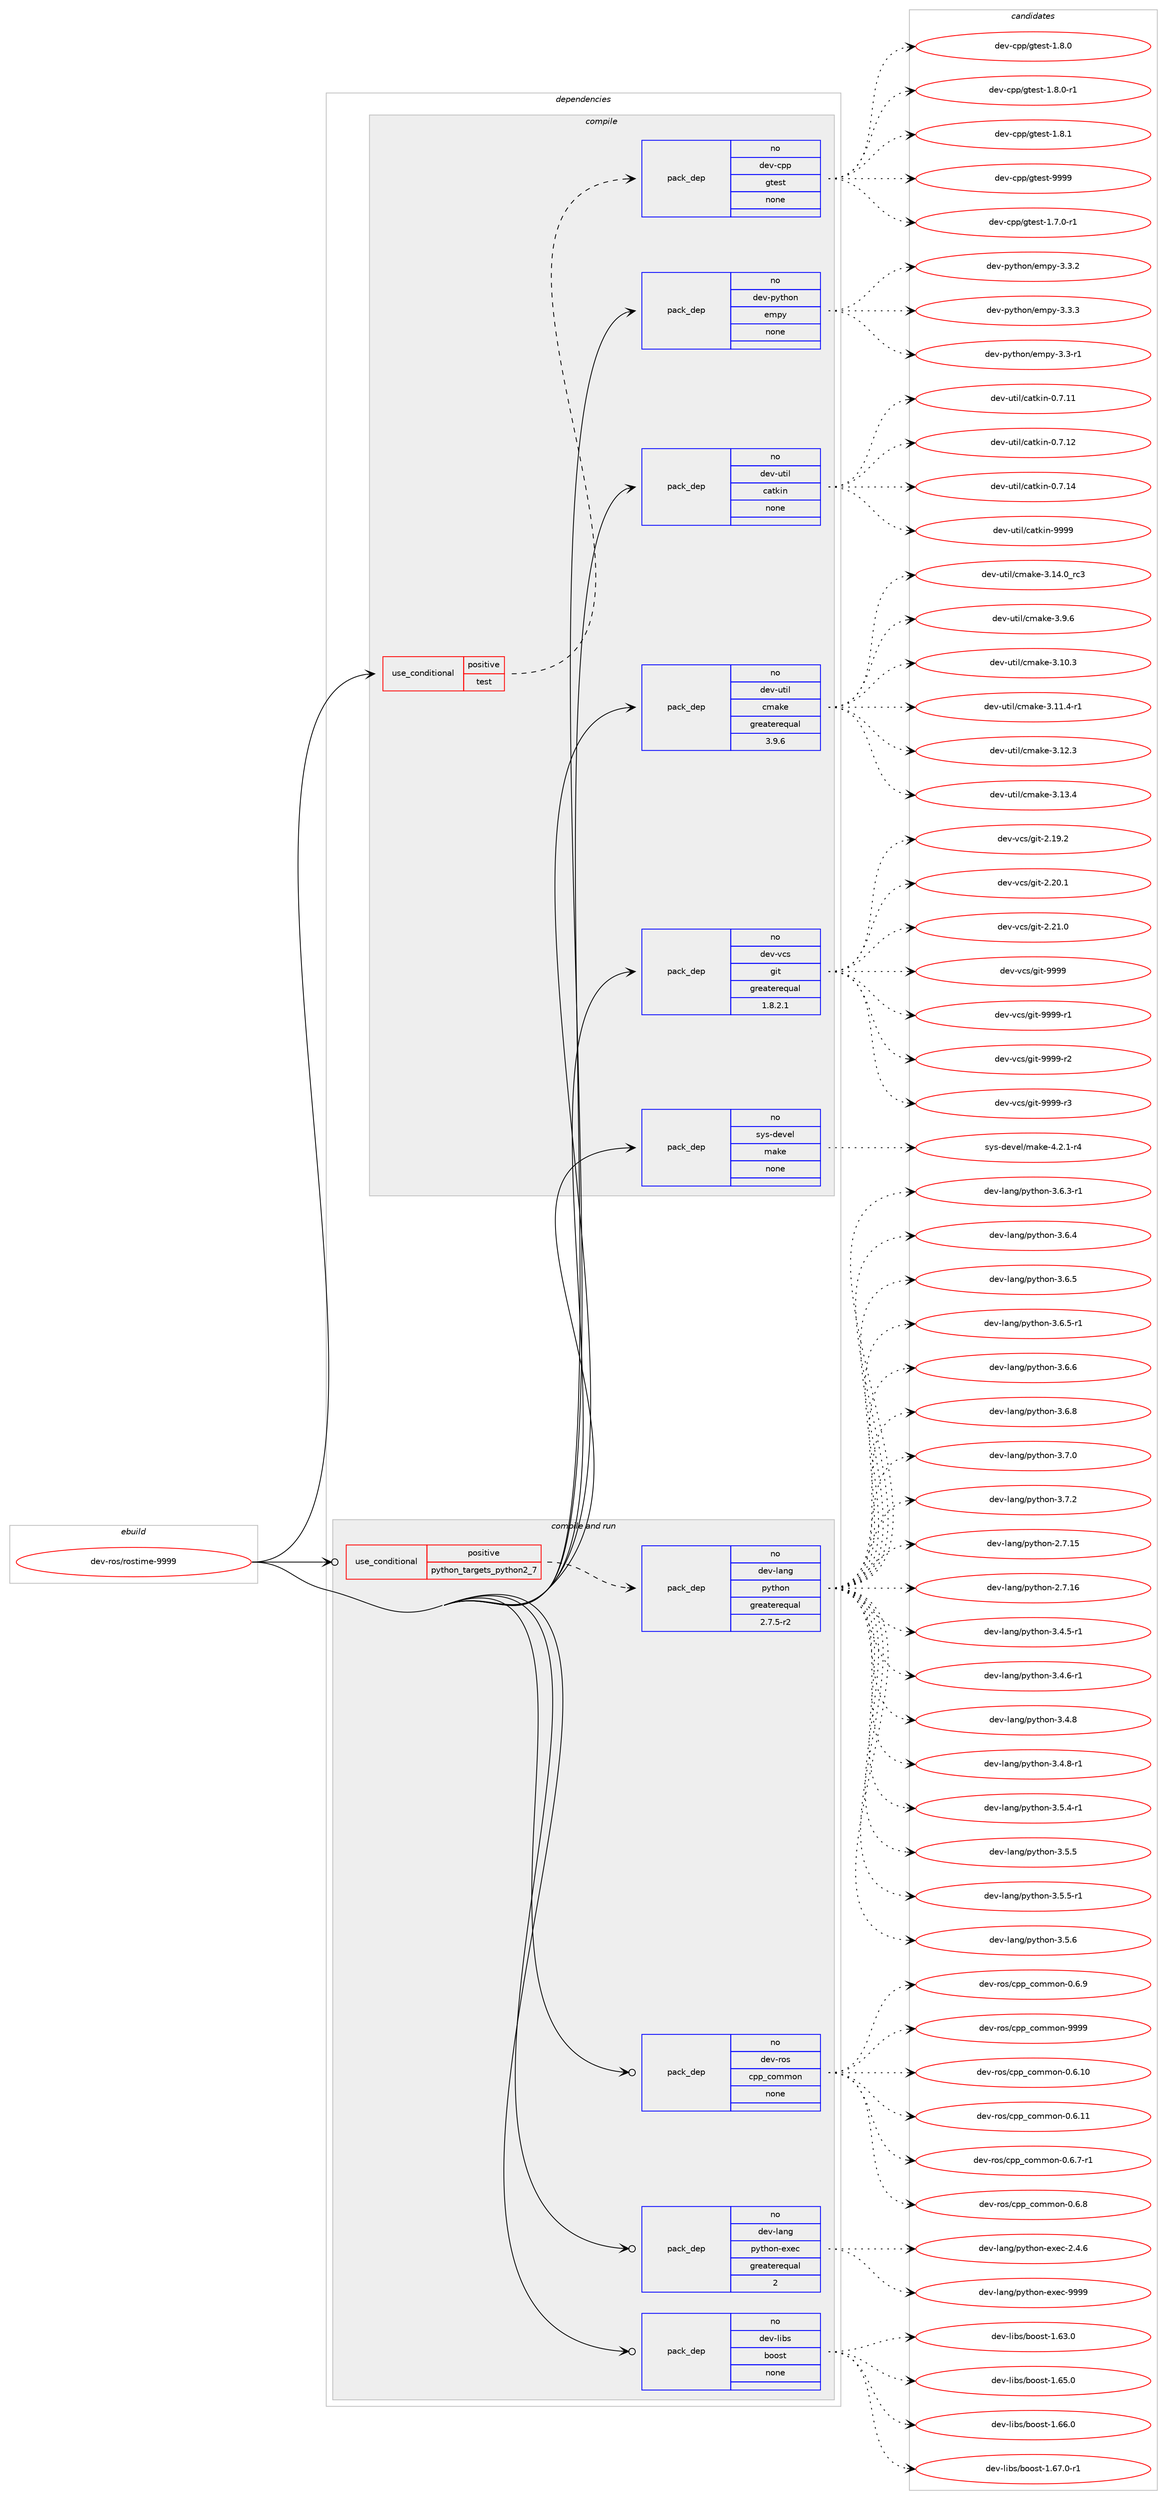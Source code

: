 digraph prolog {

# *************
# Graph options
# *************

newrank=true;
concentrate=true;
compound=true;
graph [rankdir=LR,fontname=Helvetica,fontsize=10,ranksep=1.5];#, ranksep=2.5, nodesep=0.2];
edge  [arrowhead=vee];
node  [fontname=Helvetica,fontsize=10];

# **********
# The ebuild
# **********

subgraph cluster_leftcol {
color=gray;
rank=same;
label=<<i>ebuild</i>>;
id [label="dev-ros/rostime-9999", color=red, width=4, href="../dev-ros/rostime-9999.svg"];
}

# ****************
# The dependencies
# ****************

subgraph cluster_midcol {
color=gray;
label=<<i>dependencies</i>>;
subgraph cluster_compile {
fillcolor="#eeeeee";
style=filled;
label=<<i>compile</i>>;
subgraph cond390413 {
dependency1468555 [label=<<TABLE BORDER="0" CELLBORDER="1" CELLSPACING="0" CELLPADDING="4"><TR><TD ROWSPAN="3" CELLPADDING="10">use_conditional</TD></TR><TR><TD>positive</TD></TR><TR><TD>test</TD></TR></TABLE>>, shape=none, color=red];
subgraph pack1054752 {
dependency1468556 [label=<<TABLE BORDER="0" CELLBORDER="1" CELLSPACING="0" CELLPADDING="4" WIDTH="220"><TR><TD ROWSPAN="6" CELLPADDING="30">pack_dep</TD></TR><TR><TD WIDTH="110">no</TD></TR><TR><TD>dev-cpp</TD></TR><TR><TD>gtest</TD></TR><TR><TD>none</TD></TR><TR><TD></TD></TR></TABLE>>, shape=none, color=blue];
}
dependency1468555:e -> dependency1468556:w [weight=20,style="dashed",arrowhead="vee"];
}
id:e -> dependency1468555:w [weight=20,style="solid",arrowhead="vee"];
subgraph pack1054753 {
dependency1468557 [label=<<TABLE BORDER="0" CELLBORDER="1" CELLSPACING="0" CELLPADDING="4" WIDTH="220"><TR><TD ROWSPAN="6" CELLPADDING="30">pack_dep</TD></TR><TR><TD WIDTH="110">no</TD></TR><TR><TD>dev-python</TD></TR><TR><TD>empy</TD></TR><TR><TD>none</TD></TR><TR><TD></TD></TR></TABLE>>, shape=none, color=blue];
}
id:e -> dependency1468557:w [weight=20,style="solid",arrowhead="vee"];
subgraph pack1054754 {
dependency1468558 [label=<<TABLE BORDER="0" CELLBORDER="1" CELLSPACING="0" CELLPADDING="4" WIDTH="220"><TR><TD ROWSPAN="6" CELLPADDING="30">pack_dep</TD></TR><TR><TD WIDTH="110">no</TD></TR><TR><TD>dev-util</TD></TR><TR><TD>catkin</TD></TR><TR><TD>none</TD></TR><TR><TD></TD></TR></TABLE>>, shape=none, color=blue];
}
id:e -> dependency1468558:w [weight=20,style="solid",arrowhead="vee"];
subgraph pack1054755 {
dependency1468559 [label=<<TABLE BORDER="0" CELLBORDER="1" CELLSPACING="0" CELLPADDING="4" WIDTH="220"><TR><TD ROWSPAN="6" CELLPADDING="30">pack_dep</TD></TR><TR><TD WIDTH="110">no</TD></TR><TR><TD>dev-util</TD></TR><TR><TD>cmake</TD></TR><TR><TD>greaterequal</TD></TR><TR><TD>3.9.6</TD></TR></TABLE>>, shape=none, color=blue];
}
id:e -> dependency1468559:w [weight=20,style="solid",arrowhead="vee"];
subgraph pack1054756 {
dependency1468560 [label=<<TABLE BORDER="0" CELLBORDER="1" CELLSPACING="0" CELLPADDING="4" WIDTH="220"><TR><TD ROWSPAN="6" CELLPADDING="30">pack_dep</TD></TR><TR><TD WIDTH="110">no</TD></TR><TR><TD>dev-vcs</TD></TR><TR><TD>git</TD></TR><TR><TD>greaterequal</TD></TR><TR><TD>1.8.2.1</TD></TR></TABLE>>, shape=none, color=blue];
}
id:e -> dependency1468560:w [weight=20,style="solid",arrowhead="vee"];
subgraph pack1054757 {
dependency1468561 [label=<<TABLE BORDER="0" CELLBORDER="1" CELLSPACING="0" CELLPADDING="4" WIDTH="220"><TR><TD ROWSPAN="6" CELLPADDING="30">pack_dep</TD></TR><TR><TD WIDTH="110">no</TD></TR><TR><TD>sys-devel</TD></TR><TR><TD>make</TD></TR><TR><TD>none</TD></TR><TR><TD></TD></TR></TABLE>>, shape=none, color=blue];
}
id:e -> dependency1468561:w [weight=20,style="solid",arrowhead="vee"];
}
subgraph cluster_compileandrun {
fillcolor="#eeeeee";
style=filled;
label=<<i>compile and run</i>>;
subgraph cond390414 {
dependency1468562 [label=<<TABLE BORDER="0" CELLBORDER="1" CELLSPACING="0" CELLPADDING="4"><TR><TD ROWSPAN="3" CELLPADDING="10">use_conditional</TD></TR><TR><TD>positive</TD></TR><TR><TD>python_targets_python2_7</TD></TR></TABLE>>, shape=none, color=red];
subgraph pack1054758 {
dependency1468563 [label=<<TABLE BORDER="0" CELLBORDER="1" CELLSPACING="0" CELLPADDING="4" WIDTH="220"><TR><TD ROWSPAN="6" CELLPADDING="30">pack_dep</TD></TR><TR><TD WIDTH="110">no</TD></TR><TR><TD>dev-lang</TD></TR><TR><TD>python</TD></TR><TR><TD>greaterequal</TD></TR><TR><TD>2.7.5-r2</TD></TR></TABLE>>, shape=none, color=blue];
}
dependency1468562:e -> dependency1468563:w [weight=20,style="dashed",arrowhead="vee"];
}
id:e -> dependency1468562:w [weight=20,style="solid",arrowhead="odotvee"];
subgraph pack1054759 {
dependency1468564 [label=<<TABLE BORDER="0" CELLBORDER="1" CELLSPACING="0" CELLPADDING="4" WIDTH="220"><TR><TD ROWSPAN="6" CELLPADDING="30">pack_dep</TD></TR><TR><TD WIDTH="110">no</TD></TR><TR><TD>dev-lang</TD></TR><TR><TD>python-exec</TD></TR><TR><TD>greaterequal</TD></TR><TR><TD>2</TD></TR></TABLE>>, shape=none, color=blue];
}
id:e -> dependency1468564:w [weight=20,style="solid",arrowhead="odotvee"];
subgraph pack1054760 {
dependency1468565 [label=<<TABLE BORDER="0" CELLBORDER="1" CELLSPACING="0" CELLPADDING="4" WIDTH="220"><TR><TD ROWSPAN="6" CELLPADDING="30">pack_dep</TD></TR><TR><TD WIDTH="110">no</TD></TR><TR><TD>dev-libs</TD></TR><TR><TD>boost</TD></TR><TR><TD>none</TD></TR><TR><TD></TD></TR></TABLE>>, shape=none, color=blue];
}
id:e -> dependency1468565:w [weight=20,style="solid",arrowhead="odotvee"];
subgraph pack1054761 {
dependency1468566 [label=<<TABLE BORDER="0" CELLBORDER="1" CELLSPACING="0" CELLPADDING="4" WIDTH="220"><TR><TD ROWSPAN="6" CELLPADDING="30">pack_dep</TD></TR><TR><TD WIDTH="110">no</TD></TR><TR><TD>dev-ros</TD></TR><TR><TD>cpp_common</TD></TR><TR><TD>none</TD></TR><TR><TD></TD></TR></TABLE>>, shape=none, color=blue];
}
id:e -> dependency1468566:w [weight=20,style="solid",arrowhead="odotvee"];
}
subgraph cluster_run {
fillcolor="#eeeeee";
style=filled;
label=<<i>run</i>>;
}
}

# **************
# The candidates
# **************

subgraph cluster_choices {
rank=same;
color=gray;
label=<<i>candidates</i>>;

subgraph choice1054752 {
color=black;
nodesep=1;
choice1001011184599112112471031161011151164549465546484511449 [label="dev-cpp/gtest-1.7.0-r1", color=red, width=4,href="../dev-cpp/gtest-1.7.0-r1.svg"];
choice100101118459911211247103116101115116454946564648 [label="dev-cpp/gtest-1.8.0", color=red, width=4,href="../dev-cpp/gtest-1.8.0.svg"];
choice1001011184599112112471031161011151164549465646484511449 [label="dev-cpp/gtest-1.8.0-r1", color=red, width=4,href="../dev-cpp/gtest-1.8.0-r1.svg"];
choice100101118459911211247103116101115116454946564649 [label="dev-cpp/gtest-1.8.1", color=red, width=4,href="../dev-cpp/gtest-1.8.1.svg"];
choice1001011184599112112471031161011151164557575757 [label="dev-cpp/gtest-9999", color=red, width=4,href="../dev-cpp/gtest-9999.svg"];
dependency1468556:e -> choice1001011184599112112471031161011151164549465546484511449:w [style=dotted,weight="100"];
dependency1468556:e -> choice100101118459911211247103116101115116454946564648:w [style=dotted,weight="100"];
dependency1468556:e -> choice1001011184599112112471031161011151164549465646484511449:w [style=dotted,weight="100"];
dependency1468556:e -> choice100101118459911211247103116101115116454946564649:w [style=dotted,weight="100"];
dependency1468556:e -> choice1001011184599112112471031161011151164557575757:w [style=dotted,weight="100"];
}
subgraph choice1054753 {
color=black;
nodesep=1;
choice1001011184511212111610411111047101109112121455146514511449 [label="dev-python/empy-3.3-r1", color=red, width=4,href="../dev-python/empy-3.3-r1.svg"];
choice1001011184511212111610411111047101109112121455146514650 [label="dev-python/empy-3.3.2", color=red, width=4,href="../dev-python/empy-3.3.2.svg"];
choice1001011184511212111610411111047101109112121455146514651 [label="dev-python/empy-3.3.3", color=red, width=4,href="../dev-python/empy-3.3.3.svg"];
dependency1468557:e -> choice1001011184511212111610411111047101109112121455146514511449:w [style=dotted,weight="100"];
dependency1468557:e -> choice1001011184511212111610411111047101109112121455146514650:w [style=dotted,weight="100"];
dependency1468557:e -> choice1001011184511212111610411111047101109112121455146514651:w [style=dotted,weight="100"];
}
subgraph choice1054754 {
color=black;
nodesep=1;
choice1001011184511711610510847999711610710511045484655464949 [label="dev-util/catkin-0.7.11", color=red, width=4,href="../dev-util/catkin-0.7.11.svg"];
choice1001011184511711610510847999711610710511045484655464950 [label="dev-util/catkin-0.7.12", color=red, width=4,href="../dev-util/catkin-0.7.12.svg"];
choice1001011184511711610510847999711610710511045484655464952 [label="dev-util/catkin-0.7.14", color=red, width=4,href="../dev-util/catkin-0.7.14.svg"];
choice100101118451171161051084799971161071051104557575757 [label="dev-util/catkin-9999", color=red, width=4,href="../dev-util/catkin-9999.svg"];
dependency1468558:e -> choice1001011184511711610510847999711610710511045484655464949:w [style=dotted,weight="100"];
dependency1468558:e -> choice1001011184511711610510847999711610710511045484655464950:w [style=dotted,weight="100"];
dependency1468558:e -> choice1001011184511711610510847999711610710511045484655464952:w [style=dotted,weight="100"];
dependency1468558:e -> choice100101118451171161051084799971161071051104557575757:w [style=dotted,weight="100"];
}
subgraph choice1054755 {
color=black;
nodesep=1;
choice1001011184511711610510847991099710710145514649484651 [label="dev-util/cmake-3.10.3", color=red, width=4,href="../dev-util/cmake-3.10.3.svg"];
choice10010111845117116105108479910997107101455146494946524511449 [label="dev-util/cmake-3.11.4-r1", color=red, width=4,href="../dev-util/cmake-3.11.4-r1.svg"];
choice1001011184511711610510847991099710710145514649504651 [label="dev-util/cmake-3.12.3", color=red, width=4,href="../dev-util/cmake-3.12.3.svg"];
choice1001011184511711610510847991099710710145514649514652 [label="dev-util/cmake-3.13.4", color=red, width=4,href="../dev-util/cmake-3.13.4.svg"];
choice1001011184511711610510847991099710710145514649524648951149951 [label="dev-util/cmake-3.14.0_rc3", color=red, width=4,href="../dev-util/cmake-3.14.0_rc3.svg"];
choice10010111845117116105108479910997107101455146574654 [label="dev-util/cmake-3.9.6", color=red, width=4,href="../dev-util/cmake-3.9.6.svg"];
dependency1468559:e -> choice1001011184511711610510847991099710710145514649484651:w [style=dotted,weight="100"];
dependency1468559:e -> choice10010111845117116105108479910997107101455146494946524511449:w [style=dotted,weight="100"];
dependency1468559:e -> choice1001011184511711610510847991099710710145514649504651:w [style=dotted,weight="100"];
dependency1468559:e -> choice1001011184511711610510847991099710710145514649514652:w [style=dotted,weight="100"];
dependency1468559:e -> choice1001011184511711610510847991099710710145514649524648951149951:w [style=dotted,weight="100"];
dependency1468559:e -> choice10010111845117116105108479910997107101455146574654:w [style=dotted,weight="100"];
}
subgraph choice1054756 {
color=black;
nodesep=1;
choice10010111845118991154710310511645504649574650 [label="dev-vcs/git-2.19.2", color=red, width=4,href="../dev-vcs/git-2.19.2.svg"];
choice10010111845118991154710310511645504650484649 [label="dev-vcs/git-2.20.1", color=red, width=4,href="../dev-vcs/git-2.20.1.svg"];
choice10010111845118991154710310511645504650494648 [label="dev-vcs/git-2.21.0", color=red, width=4,href="../dev-vcs/git-2.21.0.svg"];
choice1001011184511899115471031051164557575757 [label="dev-vcs/git-9999", color=red, width=4,href="../dev-vcs/git-9999.svg"];
choice10010111845118991154710310511645575757574511449 [label="dev-vcs/git-9999-r1", color=red, width=4,href="../dev-vcs/git-9999-r1.svg"];
choice10010111845118991154710310511645575757574511450 [label="dev-vcs/git-9999-r2", color=red, width=4,href="../dev-vcs/git-9999-r2.svg"];
choice10010111845118991154710310511645575757574511451 [label="dev-vcs/git-9999-r3", color=red, width=4,href="../dev-vcs/git-9999-r3.svg"];
dependency1468560:e -> choice10010111845118991154710310511645504649574650:w [style=dotted,weight="100"];
dependency1468560:e -> choice10010111845118991154710310511645504650484649:w [style=dotted,weight="100"];
dependency1468560:e -> choice10010111845118991154710310511645504650494648:w [style=dotted,weight="100"];
dependency1468560:e -> choice1001011184511899115471031051164557575757:w [style=dotted,weight="100"];
dependency1468560:e -> choice10010111845118991154710310511645575757574511449:w [style=dotted,weight="100"];
dependency1468560:e -> choice10010111845118991154710310511645575757574511450:w [style=dotted,weight="100"];
dependency1468560:e -> choice10010111845118991154710310511645575757574511451:w [style=dotted,weight="100"];
}
subgraph choice1054757 {
color=black;
nodesep=1;
choice1151211154510010111810110847109971071014552465046494511452 [label="sys-devel/make-4.2.1-r4", color=red, width=4,href="../sys-devel/make-4.2.1-r4.svg"];
dependency1468561:e -> choice1151211154510010111810110847109971071014552465046494511452:w [style=dotted,weight="100"];
}
subgraph choice1054758 {
color=black;
nodesep=1;
choice10010111845108971101034711212111610411111045504655464953 [label="dev-lang/python-2.7.15", color=red, width=4,href="../dev-lang/python-2.7.15.svg"];
choice10010111845108971101034711212111610411111045504655464954 [label="dev-lang/python-2.7.16", color=red, width=4,href="../dev-lang/python-2.7.16.svg"];
choice1001011184510897110103471121211161041111104551465246534511449 [label="dev-lang/python-3.4.5-r1", color=red, width=4,href="../dev-lang/python-3.4.5-r1.svg"];
choice1001011184510897110103471121211161041111104551465246544511449 [label="dev-lang/python-3.4.6-r1", color=red, width=4,href="../dev-lang/python-3.4.6-r1.svg"];
choice100101118451089711010347112121116104111110455146524656 [label="dev-lang/python-3.4.8", color=red, width=4,href="../dev-lang/python-3.4.8.svg"];
choice1001011184510897110103471121211161041111104551465246564511449 [label="dev-lang/python-3.4.8-r1", color=red, width=4,href="../dev-lang/python-3.4.8-r1.svg"];
choice1001011184510897110103471121211161041111104551465346524511449 [label="dev-lang/python-3.5.4-r1", color=red, width=4,href="../dev-lang/python-3.5.4-r1.svg"];
choice100101118451089711010347112121116104111110455146534653 [label="dev-lang/python-3.5.5", color=red, width=4,href="../dev-lang/python-3.5.5.svg"];
choice1001011184510897110103471121211161041111104551465346534511449 [label="dev-lang/python-3.5.5-r1", color=red, width=4,href="../dev-lang/python-3.5.5-r1.svg"];
choice100101118451089711010347112121116104111110455146534654 [label="dev-lang/python-3.5.6", color=red, width=4,href="../dev-lang/python-3.5.6.svg"];
choice1001011184510897110103471121211161041111104551465446514511449 [label="dev-lang/python-3.6.3-r1", color=red, width=4,href="../dev-lang/python-3.6.3-r1.svg"];
choice100101118451089711010347112121116104111110455146544652 [label="dev-lang/python-3.6.4", color=red, width=4,href="../dev-lang/python-3.6.4.svg"];
choice100101118451089711010347112121116104111110455146544653 [label="dev-lang/python-3.6.5", color=red, width=4,href="../dev-lang/python-3.6.5.svg"];
choice1001011184510897110103471121211161041111104551465446534511449 [label="dev-lang/python-3.6.5-r1", color=red, width=4,href="../dev-lang/python-3.6.5-r1.svg"];
choice100101118451089711010347112121116104111110455146544654 [label="dev-lang/python-3.6.6", color=red, width=4,href="../dev-lang/python-3.6.6.svg"];
choice100101118451089711010347112121116104111110455146544656 [label="dev-lang/python-3.6.8", color=red, width=4,href="../dev-lang/python-3.6.8.svg"];
choice100101118451089711010347112121116104111110455146554648 [label="dev-lang/python-3.7.0", color=red, width=4,href="../dev-lang/python-3.7.0.svg"];
choice100101118451089711010347112121116104111110455146554650 [label="dev-lang/python-3.7.2", color=red, width=4,href="../dev-lang/python-3.7.2.svg"];
dependency1468563:e -> choice10010111845108971101034711212111610411111045504655464953:w [style=dotted,weight="100"];
dependency1468563:e -> choice10010111845108971101034711212111610411111045504655464954:w [style=dotted,weight="100"];
dependency1468563:e -> choice1001011184510897110103471121211161041111104551465246534511449:w [style=dotted,weight="100"];
dependency1468563:e -> choice1001011184510897110103471121211161041111104551465246544511449:w [style=dotted,weight="100"];
dependency1468563:e -> choice100101118451089711010347112121116104111110455146524656:w [style=dotted,weight="100"];
dependency1468563:e -> choice1001011184510897110103471121211161041111104551465246564511449:w [style=dotted,weight="100"];
dependency1468563:e -> choice1001011184510897110103471121211161041111104551465346524511449:w [style=dotted,weight="100"];
dependency1468563:e -> choice100101118451089711010347112121116104111110455146534653:w [style=dotted,weight="100"];
dependency1468563:e -> choice1001011184510897110103471121211161041111104551465346534511449:w [style=dotted,weight="100"];
dependency1468563:e -> choice100101118451089711010347112121116104111110455146534654:w [style=dotted,weight="100"];
dependency1468563:e -> choice1001011184510897110103471121211161041111104551465446514511449:w [style=dotted,weight="100"];
dependency1468563:e -> choice100101118451089711010347112121116104111110455146544652:w [style=dotted,weight="100"];
dependency1468563:e -> choice100101118451089711010347112121116104111110455146544653:w [style=dotted,weight="100"];
dependency1468563:e -> choice1001011184510897110103471121211161041111104551465446534511449:w [style=dotted,weight="100"];
dependency1468563:e -> choice100101118451089711010347112121116104111110455146544654:w [style=dotted,weight="100"];
dependency1468563:e -> choice100101118451089711010347112121116104111110455146544656:w [style=dotted,weight="100"];
dependency1468563:e -> choice100101118451089711010347112121116104111110455146554648:w [style=dotted,weight="100"];
dependency1468563:e -> choice100101118451089711010347112121116104111110455146554650:w [style=dotted,weight="100"];
}
subgraph choice1054759 {
color=black;
nodesep=1;
choice1001011184510897110103471121211161041111104510112010199455046524654 [label="dev-lang/python-exec-2.4.6", color=red, width=4,href="../dev-lang/python-exec-2.4.6.svg"];
choice10010111845108971101034711212111610411111045101120101994557575757 [label="dev-lang/python-exec-9999", color=red, width=4,href="../dev-lang/python-exec-9999.svg"];
dependency1468564:e -> choice1001011184510897110103471121211161041111104510112010199455046524654:w [style=dotted,weight="100"];
dependency1468564:e -> choice10010111845108971101034711212111610411111045101120101994557575757:w [style=dotted,weight="100"];
}
subgraph choice1054760 {
color=black;
nodesep=1;
choice1001011184510810598115479811111111511645494654514648 [label="dev-libs/boost-1.63.0", color=red, width=4,href="../dev-libs/boost-1.63.0.svg"];
choice1001011184510810598115479811111111511645494654534648 [label="dev-libs/boost-1.65.0", color=red, width=4,href="../dev-libs/boost-1.65.0.svg"];
choice1001011184510810598115479811111111511645494654544648 [label="dev-libs/boost-1.66.0", color=red, width=4,href="../dev-libs/boost-1.66.0.svg"];
choice10010111845108105981154798111111115116454946545546484511449 [label="dev-libs/boost-1.67.0-r1", color=red, width=4,href="../dev-libs/boost-1.67.0-r1.svg"];
dependency1468565:e -> choice1001011184510810598115479811111111511645494654514648:w [style=dotted,weight="100"];
dependency1468565:e -> choice1001011184510810598115479811111111511645494654534648:w [style=dotted,weight="100"];
dependency1468565:e -> choice1001011184510810598115479811111111511645494654544648:w [style=dotted,weight="100"];
dependency1468565:e -> choice10010111845108105981154798111111115116454946545546484511449:w [style=dotted,weight="100"];
}
subgraph choice1054761 {
color=black;
nodesep=1;
choice100101118451141111154799112112959911110910911111045484654464948 [label="dev-ros/cpp_common-0.6.10", color=red, width=4,href="../dev-ros/cpp_common-0.6.10.svg"];
choice100101118451141111154799112112959911110910911111045484654464949 [label="dev-ros/cpp_common-0.6.11", color=red, width=4,href="../dev-ros/cpp_common-0.6.11.svg"];
choice10010111845114111115479911211295991111091091111104548465446554511449 [label="dev-ros/cpp_common-0.6.7-r1", color=red, width=4,href="../dev-ros/cpp_common-0.6.7-r1.svg"];
choice1001011184511411111547991121129599111109109111110454846544656 [label="dev-ros/cpp_common-0.6.8", color=red, width=4,href="../dev-ros/cpp_common-0.6.8.svg"];
choice1001011184511411111547991121129599111109109111110454846544657 [label="dev-ros/cpp_common-0.6.9", color=red, width=4,href="../dev-ros/cpp_common-0.6.9.svg"];
choice10010111845114111115479911211295991111091091111104557575757 [label="dev-ros/cpp_common-9999", color=red, width=4,href="../dev-ros/cpp_common-9999.svg"];
dependency1468566:e -> choice100101118451141111154799112112959911110910911111045484654464948:w [style=dotted,weight="100"];
dependency1468566:e -> choice100101118451141111154799112112959911110910911111045484654464949:w [style=dotted,weight="100"];
dependency1468566:e -> choice10010111845114111115479911211295991111091091111104548465446554511449:w [style=dotted,weight="100"];
dependency1468566:e -> choice1001011184511411111547991121129599111109109111110454846544656:w [style=dotted,weight="100"];
dependency1468566:e -> choice1001011184511411111547991121129599111109109111110454846544657:w [style=dotted,weight="100"];
dependency1468566:e -> choice10010111845114111115479911211295991111091091111104557575757:w [style=dotted,weight="100"];
}
}

}
